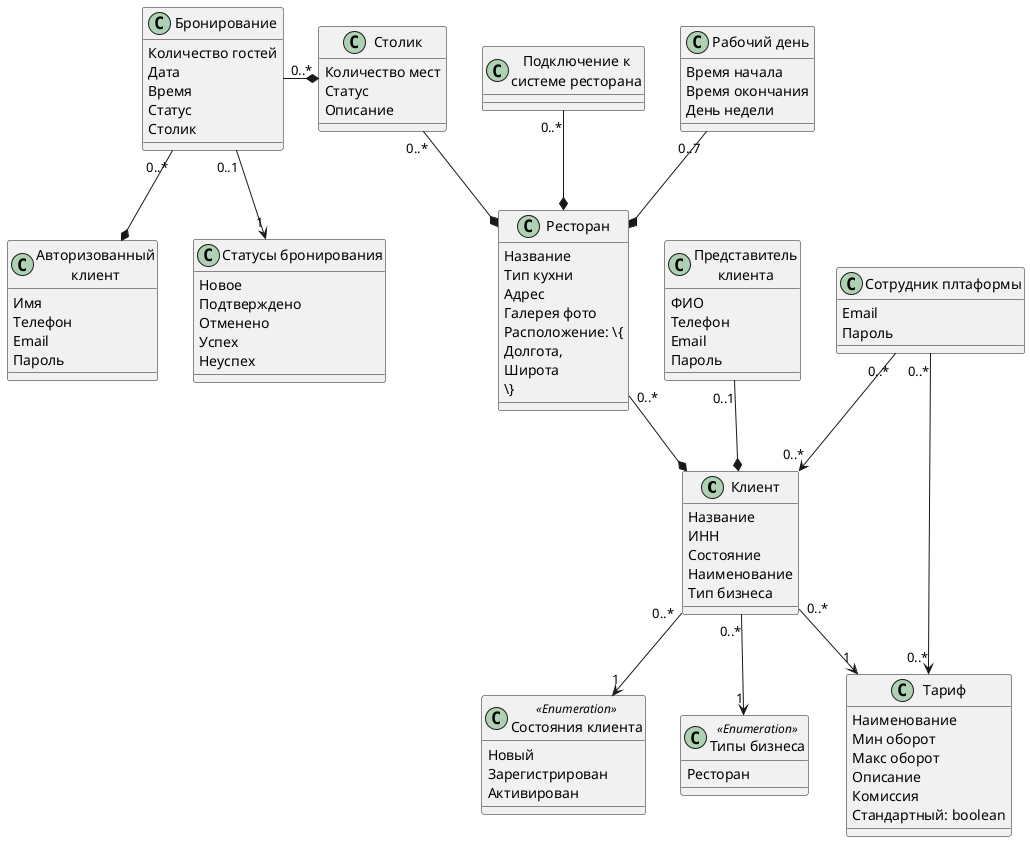 @startuml

Class "Клиент" as client {
    Название
    ИНН
    Состояние
    Наименование
    Тип бизнеса
}

class "Представитель\nклиента" as member {
    ФИО
    Телефон
    Email
    Пароль
}

class "Тариф" as tariff {
    Наименование
    Мин оборот
    Макс оборот
    Описание
    Комиссия
    Стандартный: boolean
}

class "Состояния клиента" as states <<Enumeration>> {
    Новый
    Зарегистрирован
    Активирован
}

class "Типы бизнеса" as business_types <<Enumeration>> {
    Ресторан
}

class "Ресторан" as restaurant {
    Название
    Тип кухни
    Адрес
    Галерея фото
    Расположение: \{
        Долгота,
        Широта
    \}
}

class "Подключение к\nсистеме ресторана" as connection {

}

class "Рабочий день" as working_day {
    Время начала
    Время окончания
    День недели
}

class "Столик" as table {
    Количество мест
    Статус
    Описание
}

class "Авторизованный\nклиент" as fl {
    Имя
    Телефон
    Email
    Пароль
}

class "Бронирование" as booking {
    Количество гостей
    Дата
    Время
    Статус
    Столик
}

class "Статусы бронирования" as booking_states {
    Новое
    Подтверждено
    Отменено
    Успех
    Неуспех
}

class "Сотрудник плтаформы" as employee {
    Email
    Пароль
}

member "0..1" --* client
client "0..*" --> "1" tariff
client "0..*" --> "1" states
client "0..*" --> "1" business_types
restaurant "0..*" --* client
connection "0..*" --* restaurant
working_day "0..7" --* restaurant
table "0..*" --* restaurant

booking "0..1" --> "1" booking_states
booking "0..*" --* fl
booking "0..*" -right-* table

employee "0..*" --> "0..*" client
employee "0..*" --> "0..*" tariff
